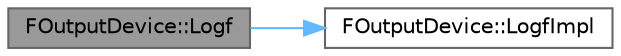 digraph "FOutputDevice::Logf"
{
 // INTERACTIVE_SVG=YES
 // LATEX_PDF_SIZE
  bgcolor="transparent";
  edge [fontname=Helvetica,fontsize=10,labelfontname=Helvetica,labelfontsize=10];
  node [fontname=Helvetica,fontsize=10,shape=box,height=0.2,width=0.4];
  rankdir="LR";
  Node1 [id="Node000001",label="FOutputDevice::Logf",height=0.2,width=0.4,color="gray40", fillcolor="grey60", style="filled", fontcolor="black",tooltip=" "];
  Node1 -> Node2 [id="edge1_Node000001_Node000002",color="steelblue1",style="solid",tooltip=" "];
  Node2 [id="Node000002",label="FOutputDevice::LogfImpl",height=0.2,width=0.4,color="grey40", fillcolor="white", style="filled",URL="$d6/dfe/classFOutputDevice.html#a2930b6c130685f36c43da09078596b3b",tooltip=" "];
}

